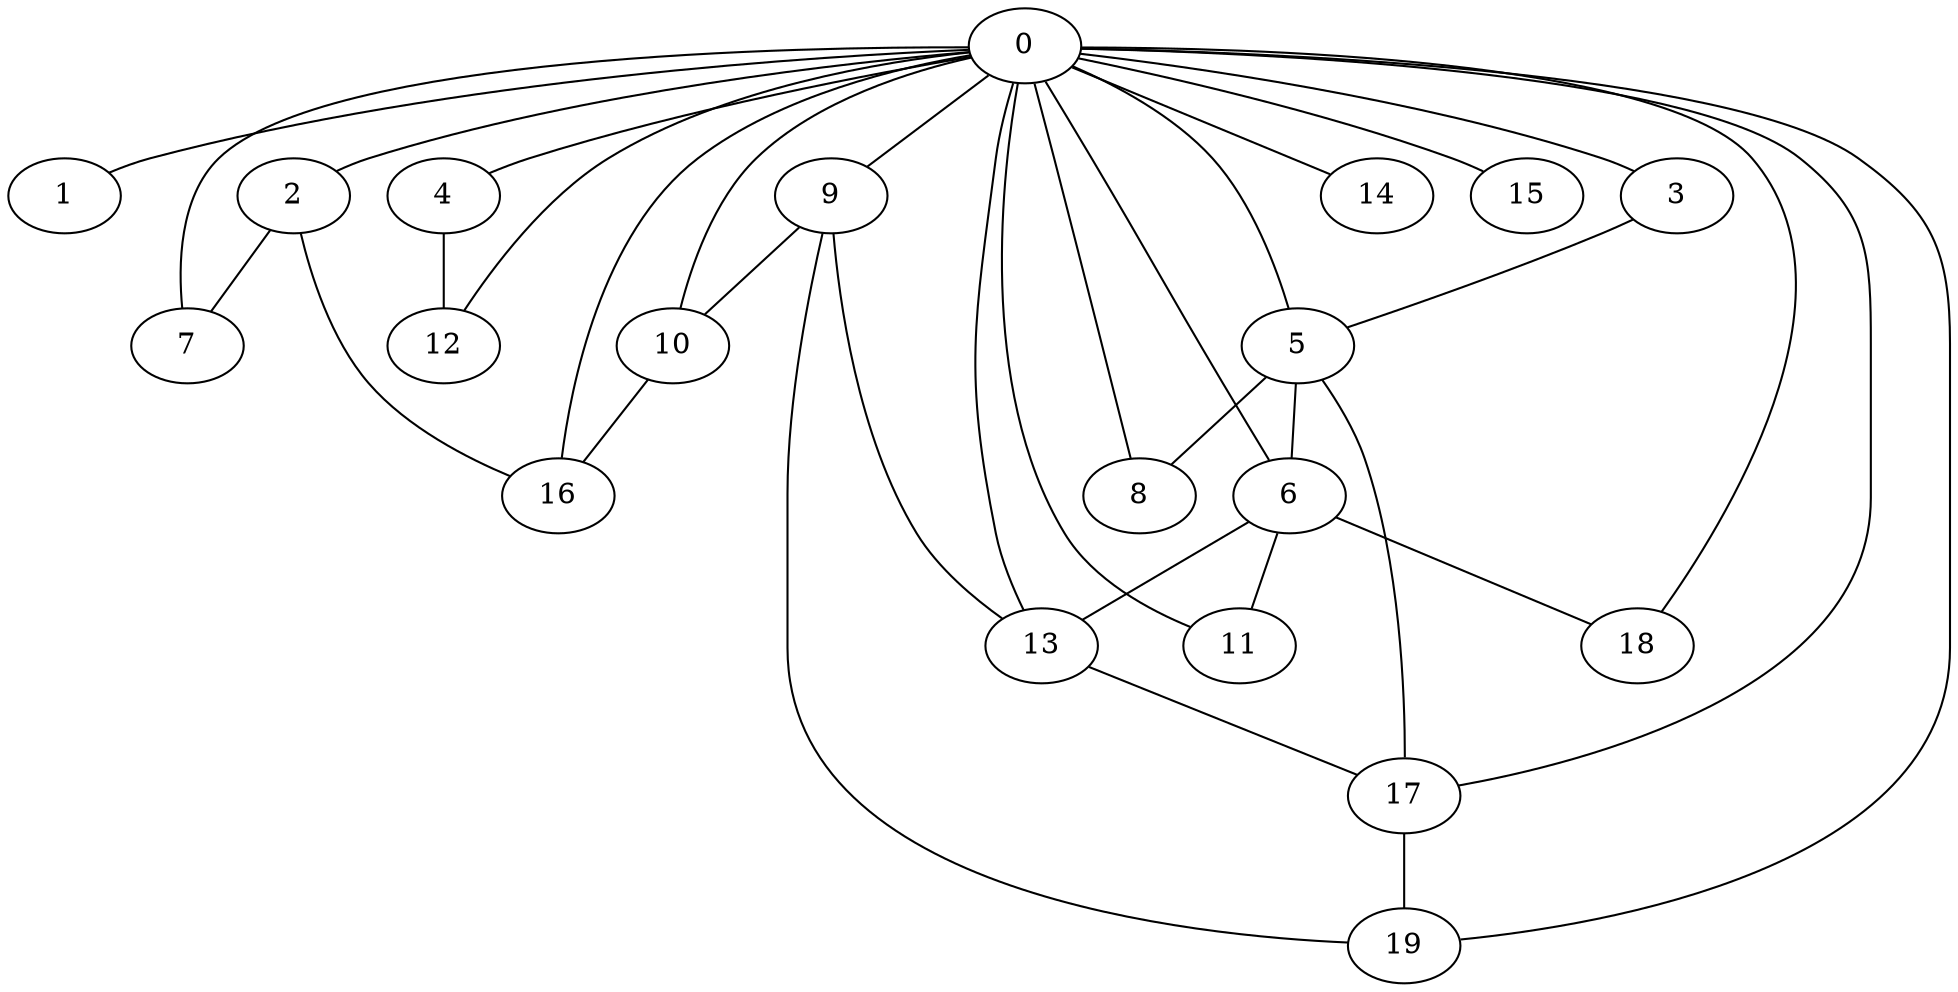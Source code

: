 
graph graphname {
    0 -- 1
0 -- 2
0 -- 3
0 -- 4
0 -- 5
0 -- 6
0 -- 7
0 -- 8
0 -- 9
0 -- 10
0 -- 11
0 -- 12
0 -- 13
0 -- 14
0 -- 15
0 -- 16
0 -- 17
0 -- 18
0 -- 19
2 -- 7
2 -- 16
3 -- 5
4 -- 12
5 -- 6
5 -- 8
5 -- 17
6 -- 18
6 -- 11
6 -- 13
9 -- 13
9 -- 10
9 -- 19
10 -- 16
13 -- 17
17 -- 19

}

